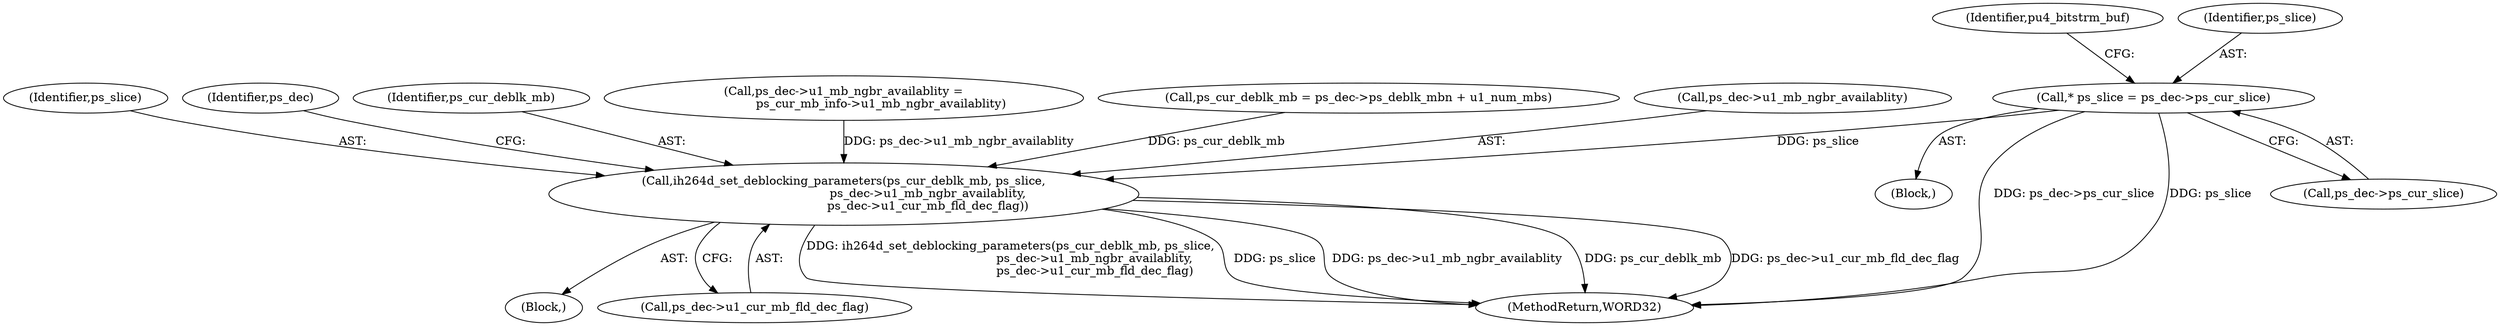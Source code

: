 digraph "0_Android_494561291a503840f385fbcd11d9bc5f4dc502b8_0@pointer" {
"1000166" [label="(Call,* ps_slice = ps_dec->ps_cur_slice)"];
"1001150" [label="(Call,ih264d_set_deblocking_parameters(ps_cur_deblk_mb, ps_slice,\n                                             ps_dec->u1_mb_ngbr_availablity,\n                                             ps_dec->u1_cur_mb_fld_dec_flag))"];
"1001152" [label="(Identifier,ps_slice)"];
"1001161" [label="(Identifier,ps_dec)"];
"1001151" [label="(Identifier,ps_cur_deblk_mb)"];
"1000138" [label="(Block,)"];
"1000166" [label="(Call,* ps_slice = ps_dec->ps_cur_slice)"];
"1001427" [label="(MethodReturn,WORD32)"];
"1000621" [label="(Call,ps_dec->u1_mb_ngbr_availablity =\n                    ps_cur_mb_info->u1_mb_ngbr_availablity)"];
"1001108" [label="(Call,ps_cur_deblk_mb = ps_dec->ps_deblk_mbn + u1_num_mbs)"];
"1000168" [label="(Call,ps_dec->ps_cur_slice)"];
"1001149" [label="(Block,)"];
"1001156" [label="(Call,ps_dec->u1_cur_mb_fld_dec_flag)"];
"1001150" [label="(Call,ih264d_set_deblocking_parameters(ps_cur_deblk_mb, ps_slice,\n                                             ps_dec->u1_mb_ngbr_availablity,\n                                             ps_dec->u1_cur_mb_fld_dec_flag))"];
"1000173" [label="(Identifier,pu4_bitstrm_buf)"];
"1000167" [label="(Identifier,ps_slice)"];
"1001153" [label="(Call,ps_dec->u1_mb_ngbr_availablity)"];
"1000166" -> "1000138"  [label="AST: "];
"1000166" -> "1000168"  [label="CFG: "];
"1000167" -> "1000166"  [label="AST: "];
"1000168" -> "1000166"  [label="AST: "];
"1000173" -> "1000166"  [label="CFG: "];
"1000166" -> "1001427"  [label="DDG: ps_dec->ps_cur_slice"];
"1000166" -> "1001427"  [label="DDG: ps_slice"];
"1000166" -> "1001150"  [label="DDG: ps_slice"];
"1001150" -> "1001149"  [label="AST: "];
"1001150" -> "1001156"  [label="CFG: "];
"1001151" -> "1001150"  [label="AST: "];
"1001152" -> "1001150"  [label="AST: "];
"1001153" -> "1001150"  [label="AST: "];
"1001156" -> "1001150"  [label="AST: "];
"1001161" -> "1001150"  [label="CFG: "];
"1001150" -> "1001427"  [label="DDG: ps_cur_deblk_mb"];
"1001150" -> "1001427"  [label="DDG: ps_dec->u1_cur_mb_fld_dec_flag"];
"1001150" -> "1001427"  [label="DDG: ih264d_set_deblocking_parameters(ps_cur_deblk_mb, ps_slice,\n                                             ps_dec->u1_mb_ngbr_availablity,\n                                             ps_dec->u1_cur_mb_fld_dec_flag)"];
"1001150" -> "1001427"  [label="DDG: ps_slice"];
"1001150" -> "1001427"  [label="DDG: ps_dec->u1_mb_ngbr_availablity"];
"1001108" -> "1001150"  [label="DDG: ps_cur_deblk_mb"];
"1000621" -> "1001150"  [label="DDG: ps_dec->u1_mb_ngbr_availablity"];
}
